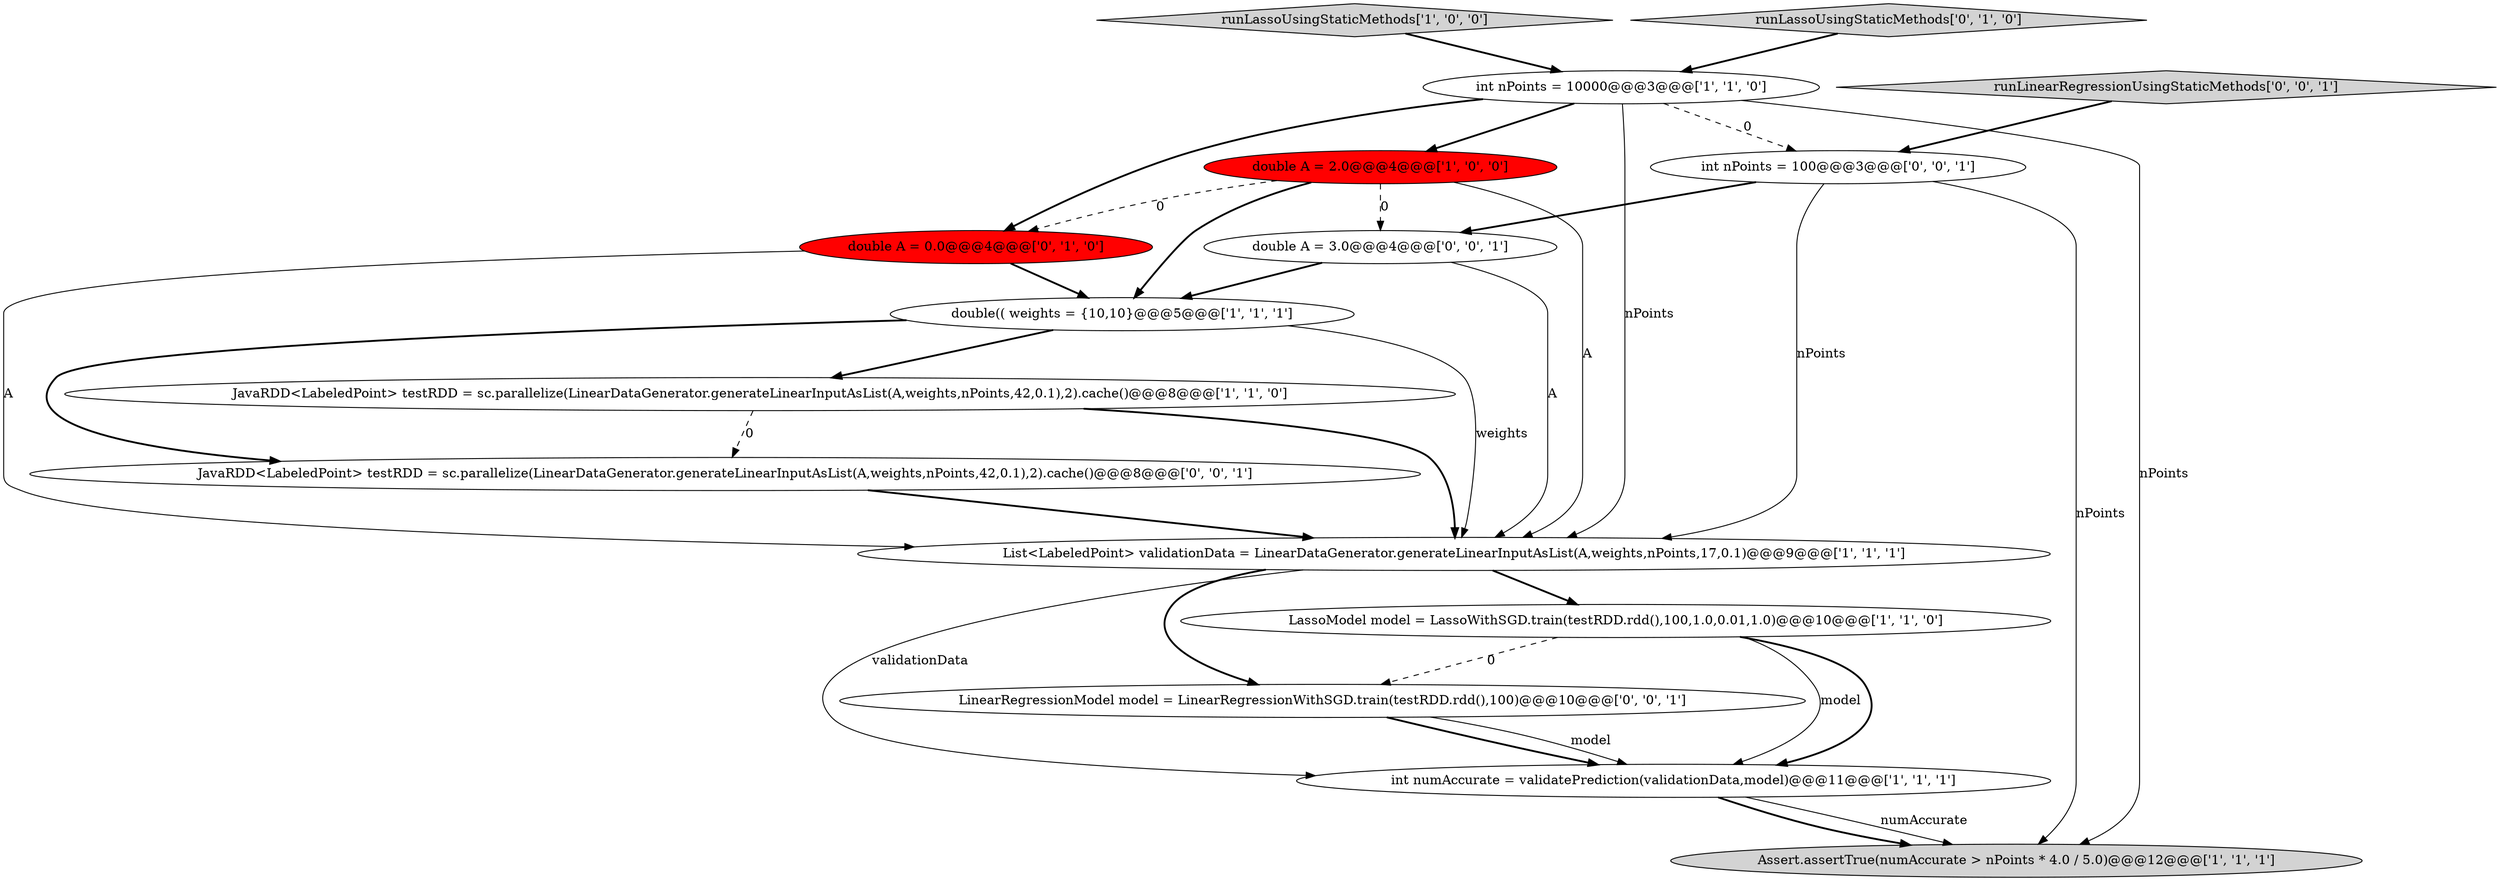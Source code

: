 digraph {
2 [style = filled, label = "int numAccurate = validatePrediction(validationData,model)@@@11@@@['1', '1', '1']", fillcolor = white, shape = ellipse image = "AAA0AAABBB1BBB"];
3 [style = filled, label = "int nPoints = 10000@@@3@@@['1', '1', '0']", fillcolor = white, shape = ellipse image = "AAA0AAABBB1BBB"];
1 [style = filled, label = "List<LabeledPoint> validationData = LinearDataGenerator.generateLinearInputAsList(A,weights,nPoints,17,0.1)@@@9@@@['1', '1', '1']", fillcolor = white, shape = ellipse image = "AAA0AAABBB1BBB"];
15 [style = filled, label = "int nPoints = 100@@@3@@@['0', '0', '1']", fillcolor = white, shape = ellipse image = "AAA0AAABBB3BBB"];
5 [style = filled, label = "runLassoUsingStaticMethods['1', '0', '0']", fillcolor = lightgray, shape = diamond image = "AAA0AAABBB1BBB"];
7 [style = filled, label = "LassoModel model = LassoWithSGD.train(testRDD.rdd(),100,1.0,0.01,1.0)@@@10@@@['1', '1', '0']", fillcolor = white, shape = ellipse image = "AAA0AAABBB1BBB"];
4 [style = filled, label = "double A = 2.0@@@4@@@['1', '0', '0']", fillcolor = red, shape = ellipse image = "AAA1AAABBB1BBB"];
11 [style = filled, label = "runLinearRegressionUsingStaticMethods['0', '0', '1']", fillcolor = lightgray, shape = diamond image = "AAA0AAABBB3BBB"];
10 [style = filled, label = "runLassoUsingStaticMethods['0', '1', '0']", fillcolor = lightgray, shape = diamond image = "AAA0AAABBB2BBB"];
14 [style = filled, label = "double A = 3.0@@@4@@@['0', '0', '1']", fillcolor = white, shape = ellipse image = "AAA0AAABBB3BBB"];
8 [style = filled, label = "Assert.assertTrue(numAccurate > nPoints * 4.0 / 5.0)@@@12@@@['1', '1', '1']", fillcolor = lightgray, shape = ellipse image = "AAA0AAABBB1BBB"];
9 [style = filled, label = "double A = 0.0@@@4@@@['0', '1', '0']", fillcolor = red, shape = ellipse image = "AAA1AAABBB2BBB"];
6 [style = filled, label = "JavaRDD<LabeledPoint> testRDD = sc.parallelize(LinearDataGenerator.generateLinearInputAsList(A,weights,nPoints,42,0.1),2).cache()@@@8@@@['1', '1', '0']", fillcolor = white, shape = ellipse image = "AAA0AAABBB1BBB"];
0 [style = filled, label = "double(( weights = {10,10}@@@5@@@['1', '1', '1']", fillcolor = white, shape = ellipse image = "AAA0AAABBB1BBB"];
13 [style = filled, label = "LinearRegressionModel model = LinearRegressionWithSGD.train(testRDD.rdd(),100)@@@10@@@['0', '0', '1']", fillcolor = white, shape = ellipse image = "AAA0AAABBB3BBB"];
12 [style = filled, label = "JavaRDD<LabeledPoint> testRDD = sc.parallelize(LinearDataGenerator.generateLinearInputAsList(A,weights,nPoints,42,0.1),2).cache()@@@8@@@['0', '0', '1']", fillcolor = white, shape = ellipse image = "AAA0AAABBB3BBB"];
5->3 [style = bold, label=""];
4->1 [style = solid, label="A"];
9->0 [style = bold, label=""];
15->14 [style = bold, label=""];
1->2 [style = solid, label="validationData"];
0->6 [style = bold, label=""];
2->8 [style = solid, label="numAccurate"];
0->12 [style = bold, label=""];
10->3 [style = bold, label=""];
7->2 [style = solid, label="model"];
3->8 [style = solid, label="nPoints"];
0->1 [style = solid, label="weights"];
13->2 [style = solid, label="model"];
12->1 [style = bold, label=""];
3->4 [style = bold, label=""];
1->7 [style = bold, label=""];
1->13 [style = bold, label=""];
11->15 [style = bold, label=""];
4->0 [style = bold, label=""];
6->12 [style = dashed, label="0"];
3->9 [style = bold, label=""];
6->1 [style = bold, label=""];
4->9 [style = dashed, label="0"];
14->0 [style = bold, label=""];
7->2 [style = bold, label=""];
7->13 [style = dashed, label="0"];
9->1 [style = solid, label="A"];
3->15 [style = dashed, label="0"];
4->14 [style = dashed, label="0"];
15->8 [style = solid, label="nPoints"];
14->1 [style = solid, label="A"];
15->1 [style = solid, label="nPoints"];
3->1 [style = solid, label="nPoints"];
2->8 [style = bold, label=""];
13->2 [style = bold, label=""];
}
